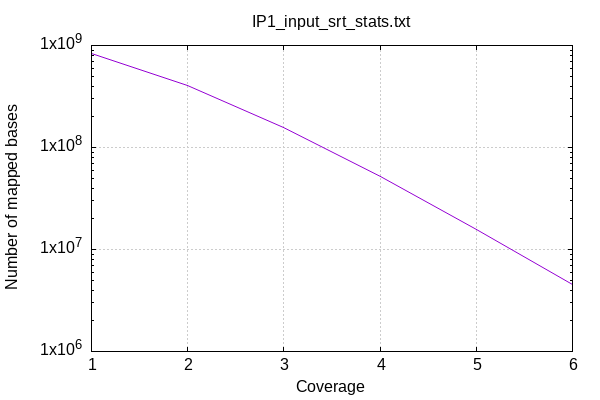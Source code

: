 
            set terminal png size 600,400 truecolor
            set output "IP1_input_srt_stats/coverage.png"
            set grid xtics ytics y2tics back lc rgb "#cccccc"
            set ylabel "Number of mapped bases"
            set xlabel "Coverage"
            set log y
            set style fill solid border -1
            set title "IP1_input_srt_stats.txt" noenhanced
            set xrange [:6]
            plot '-' with lines notitle
        1	833734401
2	407394129
3	156333525
4	51864817
5	15705566
6	4569253
7	1370862
8	449030
9	184512
10	94321
11	56729
12	39167
13	28193
14	21240
15	16945
16	12854
17	11235
18	9355
19	7917
20	6411
21	5662
22	4695
23	4472
24	4113
25	3740
26	2944
27	3040
28	2771
29	2502
30	2341
31	2232
32	1982
33	2121
34	1930
35	1634
36	1573
37	1413
38	1255
39	1079
40	1082
41	1108
42	968
43	995
44	938
45	890
46	914
47	743
48	795
49	741
50	694
51	659
52	618
53	550
54	490
55	536
56	589
57	479
58	581
59	548
60	554
61	608
62	518
63	564
64	466
65	537
66	486
67	439
68	395
69	355
70	412
71	350
72	331
73	331
74	323
75	378
76	325
77	318
78	288
79	355
80	255
81	290
82	243
83	225
84	232
85	206
86	251
87	241
88	282
89	250
90	224
91	210
92	201
93	250
94	257
95	207
96	196
97	184
98	221
99	218
100	202
101	210
102	218
103	218
104	192
105	244
106	211
107	196
108	211
109	176
110	167
111	157
112	170
113	169
114	155
115	155
116	174
117	164
118	150
119	179
120	140
121	155
122	145
123	146
124	159
125	134
126	150
127	138
128	121
129	126
130	120
131	134
132	140
133	141
134	132
135	154
136	199
137	139
138	147
139	105
140	122
141	129
142	122
143	117
144	112
145	111
146	109
147	115
148	130
149	117
150	115
151	86
152	104
153	101
154	85
155	105
156	100
157	117
158	97
159	90
160	82
161	82
162	98
163	78
164	100
165	72
166	81
167	100
168	139
169	86
170	102
171	79
172	76
173	85
174	94
175	91
176	95
177	120
178	99
179	124
180	95
181	117
182	106
183	92
184	93
185	88
186	108
187	97
188	101
189	92
190	79
191	101
192	99
193	123
194	102
195	111
196	110
197	111
198	139
199	150
200	104
201	106
202	129
203	111
204	139
205	124
206	104
207	115
208	104
209	111
210	121
211	137
212	112
213	106
214	102
215	84
216	81
217	99
218	90
219	105
220	101
221	123
222	111
223	108
224	97
225	105
226	140
227	116
228	109
229	111
230	92
231	90
232	106
233	98
234	108
235	83
236	68
237	93
238	89
239	87
240	98
241	101
242	78
243	72
244	71
245	97
246	86
247	71
248	83
249	84
250	83
251	88
252	69
253	87
254	76
255	75
256	114
257	72
258	87
259	94
260	69
261	76
262	82
263	81
264	71
265	47
266	90
267	87
268	77
269	84
270	79
271	68
272	70
273	63
274	69
275	79
276	66
277	65
278	73
279	70
280	84
281	81
282	97
283	90
284	90
285	83
286	79
287	83
288	102
289	91
290	61
291	70
292	76
293	82
294	85
295	54
296	65
297	79
298	66
299	76
300	79
301	70
302	75
303	70
304	76
305	79
306	75
307	81
308	60
309	64
310	65
311	57
312	89
313	71
314	69
315	54
316	62
317	61
318	60
319	59
320	66
321	54
322	62
323	47
324	51
325	42
326	45
327	42
328	59
329	53
330	68
331	59
332	77
333	55
334	56
335	61
336	75
337	79
338	46
339	51
340	56
341	76
342	45
343	51
344	54
345	61
346	46
347	56
348	48
349	53
350	42
351	62
352	44
353	51
354	66
355	50
356	62
357	53
358	70
359	55
360	61
361	54
362	58
363	39
364	53
365	63
366	55
367	40
368	37
369	53
370	64
371	57
372	48
373	40
374	36
375	39
376	50
377	38
378	46
379	38
380	38
381	44
382	44
383	36
384	33
385	47
386	45
387	34
388	36
389	31
390	32
391	49
392	39
393	54
394	41
395	38
396	48
397	32
398	33
399	28
400	36
401	40
402	45
403	48
404	46
405	48
406	43
407	37
408	30
409	41
410	35
411	40
412	37
413	34
414	34
415	35
416	34
417	35
418	39
419	41
420	34
421	29
422	33
423	33
424	44
425	39
426	44
427	36
428	32
429	47
430	29
431	35
432	30
433	37
434	29
435	34
436	50
437	32
438	28
439	31
440	33
441	26
442	40
443	42
444	36
445	32
446	38
447	27
448	37
449	35
450	39
451	34
452	45
453	33
454	33
455	31
456	30
457	34
458	39
459	31
460	32
461	39
462	34
463	36
464	30
465	28
466	29
467	36
468	39
469	34
470	44
471	35
472	44
473	29
474	26
475	31
476	28
477	33
478	38
479	25
480	30
481	26
482	40
483	25
484	35
485	29
486	27
487	33
488	30
489	42
490	33
491	25
492	26
493	32
494	34
495	30
496	35
497	23
498	28
499	27
500	28
501	40
502	31
503	32
504	30
505	18
506	33
507	27
508	28
509	34
510	31
511	24
512	27
513	33
514	31
515	32
516	24
517	33
518	38
519	29
520	30
521	33
522	23
523	20
524	23
525	35
526	24
527	31
528	16
529	24
530	26
531	28
532	34
533	30
534	33
535	19
536	30
537	31
538	34
539	21
540	28
541	20
542	30
543	30
544	28
545	22
546	24
547	34
548	29
549	34
550	32
551	24
552	16
553	21
554	26
555	23
556	33
557	33
558	34
559	27
560	29
561	30
562	30
563	22
564	25
565	26
566	34
567	24
568	22
569	27
570	31
571	29
572	28
573	25
574	28
575	24
576	27
577	30
578	23
579	28
580	23
581	35
582	26
583	29
584	27
585	27
586	36
587	28
588	32
589	25
590	21
591	32
592	20
593	24
594	23
595	29
596	28
597	29
598	20
599	33
600	23
601	32
602	35
603	35
604	36
605	27
606	28
607	20
608	30
609	35
610	21
611	27
612	31
613	22
614	37
615	35
616	43
617	38
618	36
619	34
620	24
621	21
622	25
623	19
624	22
625	28
626	26
627	34
628	29
629	27
630	27
631	24
632	31
633	28
634	33
635	30
636	24
637	29
638	23
639	24
640	20
641	21
642	16
643	24
644	25
645	25
646	19
647	17
648	23
649	21
650	30
651	20
652	20
653	17
654	21
655	20
656	25
657	22
658	16
659	21
660	11
661	23
662	20
663	27
664	23
665	24
666	23
667	19
668	26
669	18
670	18
671	24
672	13
673	20
674	20
675	16
676	30
677	18
678	23
679	17
680	19
681	18
682	23
683	17
684	15
685	26
686	27
687	25
688	22
689	23
690	22
691	13
692	22
693	29
694	17
695	17
696	31
697	14
698	22
699	25
700	24
701	23
702	30
703	21
704	20
705	18
706	23
707	22
708	38
709	27
710	18
711	27
712	20
713	24
714	15
715	34
716	27
717	24
718	17
719	28
720	19
721	25
722	27
723	26
724	24
725	31
726	32
727	31
728	28
729	32
730	29
731	38
732	25
733	36
734	28
735	25
736	28
737	23
738	22
739	19
740	22
741	31
742	30
743	17
744	28
745	27
746	17
747	17
748	23
749	24
750	22
751	11
752	23
753	29
754	19
755	23
756	27
757	17
758	21
759	16
760	20
761	24
762	24
763	13
764	18
765	19
766	16
767	17
768	22
769	26
770	25
771	22
772	21
773	19
774	24
775	17
776	14
777	13
778	22
779	21
780	25
781	28
782	13
783	31
784	27
785	20
786	18
787	23
788	29
789	17
790	18
791	18
792	19
793	25
794	23
795	20
796	23
797	31
798	26
799	15
800	19
801	18
802	26
803	16
804	23
805	17
806	21
807	20
808	19
809	14
810	18
811	15
812	15
813	11
814	17
815	14
816	17
817	14
818	8
819	22
820	19
821	17
822	21
823	25
824	16
825	15
826	20
827	32
828	26
829	22
830	25
831	24
832	16
833	16
834	16
835	23
836	25
837	24
838	25
839	23
840	24
841	16
842	24
843	20
844	20
845	13
846	20
847	14
848	12
849	23
850	23
851	19
852	13
853	11
854	18
855	17
856	11
857	25
858	14
859	12
860	17
861	8
862	14
863	18
864	11
865	19
866	24
867	28
868	17
869	16
870	13
871	13
872	18
873	23
874	27
875	18
876	19
877	20
878	21
879	20
880	13
881	17
882	18
883	20
884	19
885	17
886	25
887	19
888	14
889	15
890	16
891	23
892	7
893	26
894	17
895	13
896	19
897	12
898	11
899	16
900	11
901	14
902	23
903	11
904	14
905	21
906	15
907	18
908	12
909	11
910	17
911	11
912	16
913	9
914	9
915	11
916	13
917	21
918	13
919	12
920	15
921	11
922	8
923	16
924	17
925	20
926	13
927	14
928	5
929	12
930	11
931	9
932	19
933	22
934	14
935	15
936	20
937	15
938	13
939	16
940	8
941	22
942	13
943	14
944	8
945	19
946	14
947	17
948	11
949	15
950	11
951	14
952	10
953	15
954	18
955	17
956	14
957	18
958	16
959	12
960	16
961	16
962	16
963	20
964	13
965	19
966	20
967	9
968	23
969	22
970	14
971	18
972	11
973	20
974	13
975	11
976	13
977	11
978	5
979	15
980	17
981	10
982	7
983	18
984	18
985	12
986	14
987	11
988	6
989	14
990	22
991	15
992	13
993	10
994	9
995	16
996	20
997	7
998	10
999	10
1000	22
1000	16532
end
